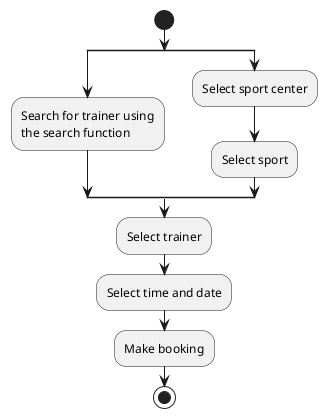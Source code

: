@startuml MakeTrainerBooking

start
split
    :Search for trainer using\nthe search function;
split again
    :Select sport center;
    :Select sport;
end split
:Select trainer;
:Select time and date;
:Make booking;
stop

@enduml